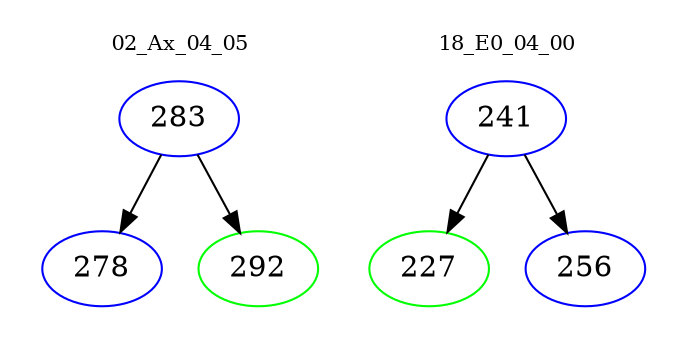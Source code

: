 digraph{
subgraph cluster_0 {
color = white
label = "02_Ax_04_05";
fontsize=10;
T0_283 [label="283", color="blue"]
T0_283 -> T0_278 [color="black"]
T0_278 [label="278", color="blue"]
T0_283 -> T0_292 [color="black"]
T0_292 [label="292", color="green"]
}
subgraph cluster_1 {
color = white
label = "18_E0_04_00";
fontsize=10;
T1_241 [label="241", color="blue"]
T1_241 -> T1_227 [color="black"]
T1_227 [label="227", color="green"]
T1_241 -> T1_256 [color="black"]
T1_256 [label="256", color="blue"]
}
}
